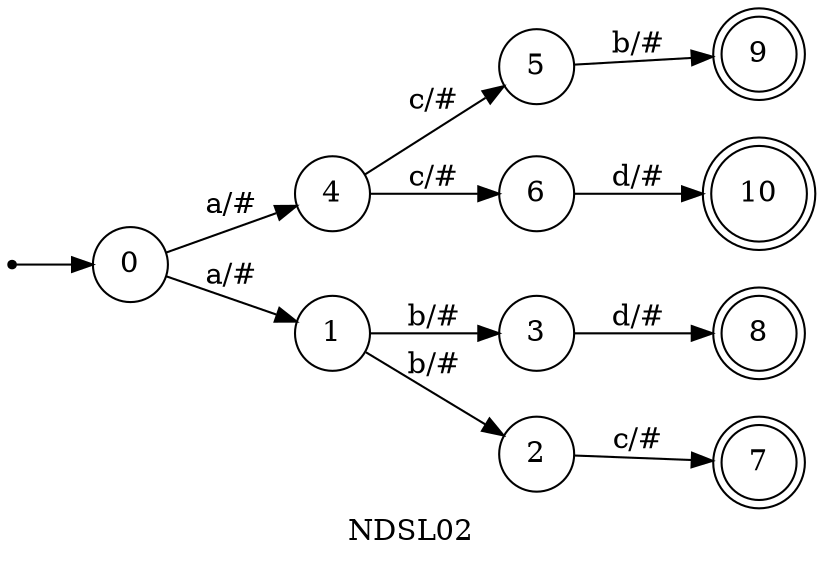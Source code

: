 digraph G {
	rankdir=LR;
	label="NDSL02"
	init0 [shape=point];
	init0 -> 0;
	0 [shape=circle]
	0 -> 4 [label="a/#"]
	0 -> 1 [label="a/#"]
	1 [shape=circle]
	1 -> 3 [label="b/#"]
	1 -> 2 [label="b/#"]
	10 [shape=doublecircle]
	2 [shape=circle]
	2 -> 7 [label="c/#"]
	3 [shape=circle]
	3 -> 8 [label="d/#"]
	4 [shape=circle]
	4 -> 5 [label="c/#"]
	4 -> 6 [label="c/#"]
	5 [shape=circle]
	5 -> 9 [label="b/#"]
	6 [shape=circle]
	6 -> 10 [label="d/#"]
	7 [shape=doublecircle]
	8 [shape=doublecircle]
	9 [shape=doublecircle]
}

